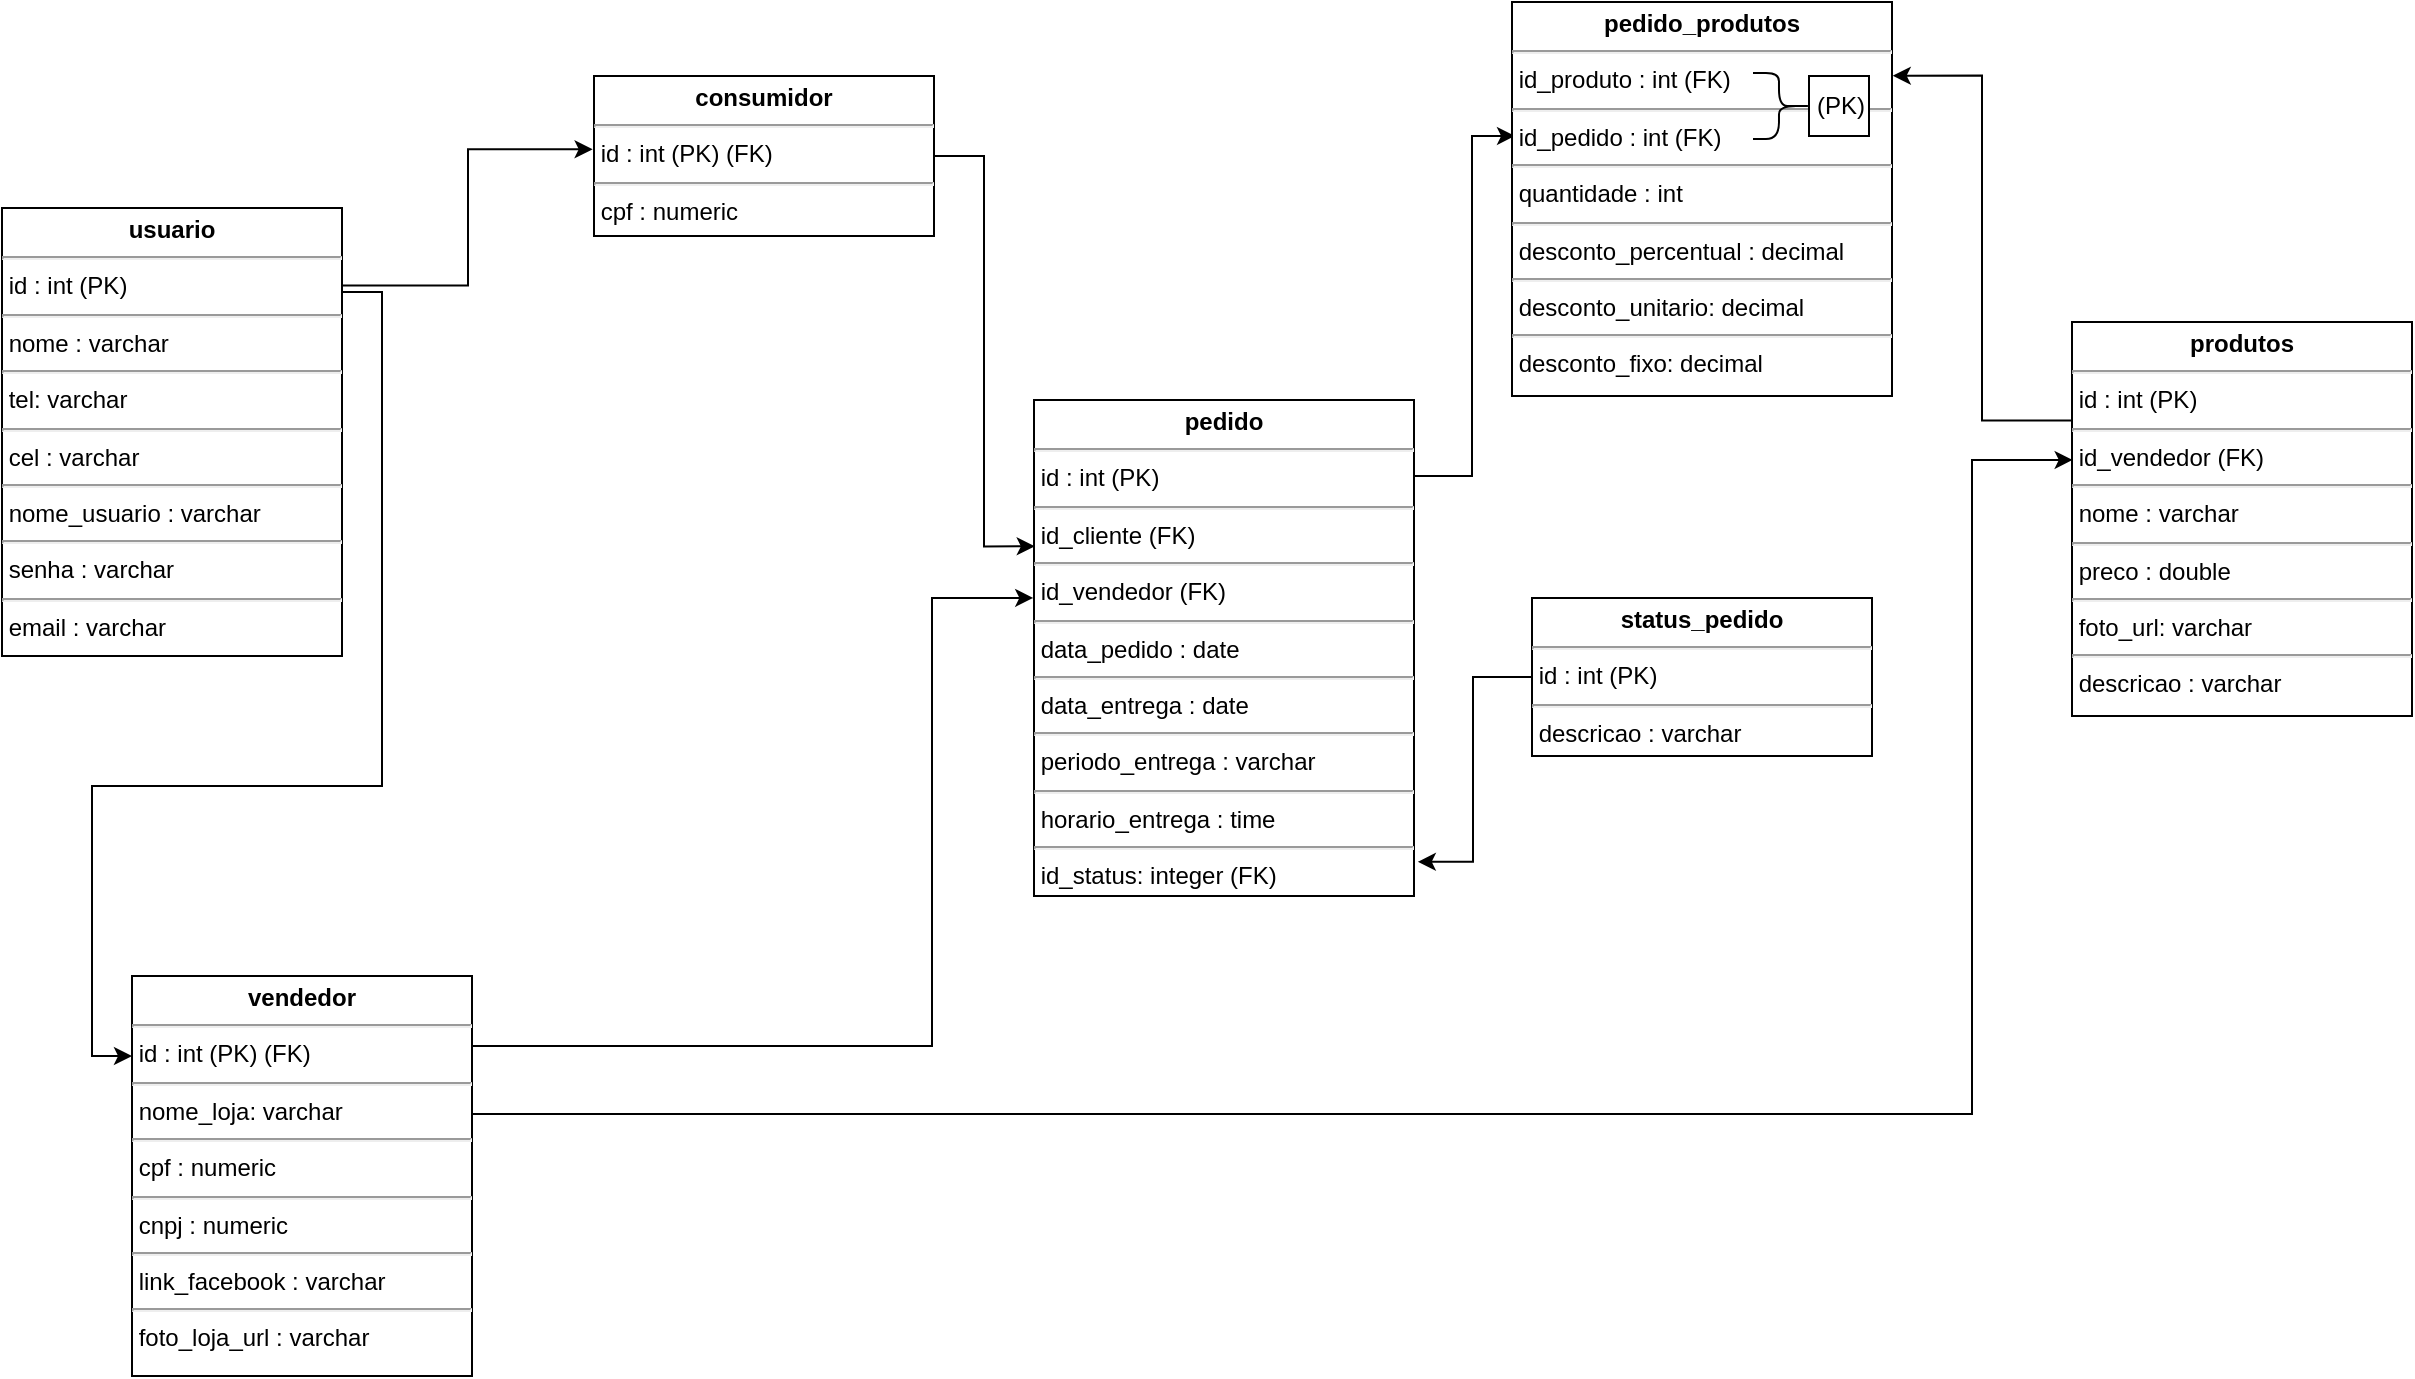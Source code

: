 <mxfile version="10.6.3" type="device"><diagram id="AHAzjyHmTzMmHfj9EqrP" name="Modelo Relacional"><mxGraphModel dx="2060" dy="1927" grid="1" gridSize="10" guides="1" tooltips="1" connect="1" arrows="1" fold="1" page="1" pageScale="1" pageWidth="850" pageHeight="1100" math="0" shadow="0"><root><mxCell id="0"/><mxCell id="1" parent="0"/><mxCell id="BGT9YqIauKsKYkee7jTr-20" style="edgeStyle=orthogonalEdgeStyle;rounded=0;orthogonalLoop=1;jettySize=auto;html=1;entryX=0.008;entryY=0.34;entryDx=0;entryDy=0;entryPerimeter=0;" parent="1" target="BGT9YqIauKsKYkee7jTr-3" edge="1"><mxGeometry relative="1" as="geometry"><mxPoint x="131" y="180" as="sourcePoint"/><Array as="points"><mxPoint x="160" y="180"/><mxPoint x="160" y="10"/></Array></mxGeometry></mxCell><mxCell id="BGT9YqIauKsKYkee7jTr-1" value="&lt;p style=&quot;margin: 0px ; margin-top: 4px ; text-align: center&quot;&gt;&lt;b&gt;pedido&lt;/b&gt;&lt;/p&gt;&lt;hr&gt;&amp;nbsp;id : int (PK)&amp;nbsp;&lt;hr&gt;&amp;nbsp;id_cliente (FK)&lt;hr&gt;&amp;nbsp;id_vendedor (FK)&lt;hr&gt;&amp;nbsp;data_pedido : date&lt;hr&gt;&amp;nbsp;data_entrega : date&lt;hr&gt;&amp;nbsp;periodo_entrega : varchar&lt;hr&gt;&amp;nbsp;horario_entrega : time&lt;hr&gt;&amp;nbsp;id_status: integer (FK)" style="verticalAlign=top;align=left;overflow=fill;fontSize=12;fontFamily=Helvetica;html=1;" parent="1" vertex="1"><mxGeometry x="-59" y="142" width="190" height="248" as="geometry"/></mxCell><mxCell id="BGT9YqIauKsKYkee7jTr-3" value="&lt;p style=&quot;margin: 0px ; margin-top: 4px ; text-align: center&quot;&gt;&lt;b&gt;pedido_produtos&lt;/b&gt;&lt;/p&gt;&lt;hr&gt;&amp;nbsp;id_produto : int (FK)&lt;br&gt;&lt;hr&gt;&amp;nbsp;id_pedido : int (FK)&lt;hr&gt;&amp;nbsp;quantidade : int&lt;hr&gt;&amp;nbsp;desconto_percentual : decimal&lt;hr&gt;&amp;nbsp;desconto_unitario: decimal&lt;hr&gt;&amp;nbsp;desconto_fixo: decimal&lt;br&gt;" style="verticalAlign=top;align=left;overflow=fill;fontSize=12;fontFamily=Helvetica;html=1;" parent="1" vertex="1"><mxGeometry x="180" y="-57" width="190" height="197" as="geometry"/></mxCell><mxCell id="BGT9YqIauKsKYkee7jTr-4" value="(PK)&lt;br&gt;" style="html=1;" parent="1" vertex="1"><mxGeometry x="328.5" y="-20" width="30" height="30" as="geometry"/></mxCell><mxCell id="BGT9YqIauKsKYkee7jTr-18" style="edgeStyle=orthogonalEdgeStyle;rounded=0;orthogonalLoop=1;jettySize=auto;html=1;exitX=0;exitY=0.25;exitDx=0;exitDy=0;entryX=1.002;entryY=0.187;entryDx=0;entryDy=0;entryPerimeter=0;" parent="1" source="BGT9YqIauKsKYkee7jTr-5" target="BGT9YqIauKsKYkee7jTr-3" edge="1"><mxGeometry relative="1" as="geometry"/></mxCell><mxCell id="BGT9YqIauKsKYkee7jTr-5" value="&lt;p style=&quot;margin: 0px ; margin-top: 4px ; text-align: center&quot;&gt;&lt;b&gt;produtos&lt;/b&gt;&lt;/p&gt;&lt;hr&gt;&amp;nbsp;id : int (PK)&lt;hr&gt;&amp;nbsp;id_vendedor (FK)&lt;hr&gt;&amp;nbsp;nome : varchar&lt;hr&gt;&amp;nbsp;preco : double&lt;hr&gt;&amp;nbsp;foto_url: varchar&lt;hr&gt;&amp;nbsp;descricao : varchar" style="verticalAlign=top;align=left;overflow=fill;fontSize=12;fontFamily=Helvetica;html=1;" parent="1" vertex="1"><mxGeometry x="460" y="103" width="170" height="197" as="geometry"/></mxCell><mxCell id="BGT9YqIauKsKYkee7jTr-9" value="" style="shape=curlyBracket;whiteSpace=wrap;html=1;rounded=1;direction=west;size=0.567;" parent="1" vertex="1"><mxGeometry x="300.5" y="-21.5" width="30" height="33" as="geometry"/></mxCell><mxCell id="BGT9YqIauKsKYkee7jTr-37" style="edgeStyle=orthogonalEdgeStyle;rounded=0;orthogonalLoop=1;jettySize=auto;html=1;exitX=1;exitY=0.5;exitDx=0;exitDy=0;entryX=0.002;entryY=0.295;entryDx=0;entryDy=0;entryPerimeter=0;" parent="1" source="BGT9YqIauKsKYkee7jTr-26" target="BGT9YqIauKsKYkee7jTr-1" edge="1"><mxGeometry relative="1" as="geometry"/></mxCell><mxCell id="BGT9YqIauKsKYkee7jTr-26" value="&lt;p style=&quot;margin: 0px ; margin-top: 4px ; text-align: center&quot;&gt;&lt;b&gt;consumidor&lt;/b&gt;&lt;/p&gt;&lt;hr&gt;&amp;nbsp;id : int (PK) (FK)&lt;hr&gt;&amp;nbsp;cpf : numeric" style="verticalAlign=top;align=left;overflow=fill;fontSize=12;fontFamily=Helvetica;html=1;" parent="1" vertex="1"><mxGeometry x="-279" y="-20" width="170" height="80" as="geometry"/></mxCell><mxCell id="BGT9YqIauKsKYkee7jTr-30" style="edgeStyle=orthogonalEdgeStyle;rounded=0;orthogonalLoop=1;jettySize=auto;html=1;exitX=1;exitY=0.25;exitDx=0;exitDy=0;entryX=-0.002;entryY=0.399;entryDx=0;entryDy=0;entryPerimeter=0;" parent="1" source="BGT9YqIauKsKYkee7jTr-28" target="BGT9YqIauKsKYkee7jTr-1" edge="1"><mxGeometry relative="1" as="geometry"><mxPoint x="-70" y="240" as="targetPoint"/><Array as="points"><mxPoint x="-110" y="465"/><mxPoint x="-110" y="241"/></Array></mxGeometry></mxCell><mxCell id="BGT9YqIauKsKYkee7jTr-48" style="edgeStyle=orthogonalEdgeStyle;rounded=0;orthogonalLoop=1;jettySize=auto;html=1;exitX=1;exitY=0.5;exitDx=0;exitDy=0;entryX=0.002;entryY=0.35;entryDx=0;entryDy=0;entryPerimeter=0;" parent="1" source="BGT9YqIauKsKYkee7jTr-28" target="BGT9YqIauKsKYkee7jTr-5" edge="1"><mxGeometry relative="1" as="geometry"><mxPoint x="440" y="171" as="targetPoint"/><Array as="points"><mxPoint x="-340" y="499"/><mxPoint x="410" y="499"/><mxPoint x="410" y="172"/></Array></mxGeometry></mxCell><mxCell id="BGT9YqIauKsKYkee7jTr-28" value="&lt;p style=&quot;margin: 0px ; margin-top: 4px ; text-align: center&quot;&gt;&lt;b&gt;vendedor&lt;/b&gt;&lt;/p&gt;&lt;hr&gt;&amp;nbsp;id : int (PK) (FK)&lt;hr&gt;&amp;nbsp;nome_loja: varchar&lt;hr&gt;&amp;nbsp;cpf : numeric&lt;hr&gt;&amp;nbsp;cnpj : numeric&lt;hr&gt;&amp;nbsp;link_facebook : varchar&amp;nbsp;&lt;hr&gt;&amp;nbsp;foto_loja_url : varchar" style="verticalAlign=top;align=left;overflow=fill;fontSize=12;fontFamily=Helvetica;html=1;" parent="1" vertex="1"><mxGeometry x="-510" y="430" width="170" height="200" as="geometry"/></mxCell><mxCell id="BGT9YqIauKsKYkee7jTr-34" style="edgeStyle=orthogonalEdgeStyle;rounded=0;orthogonalLoop=1;jettySize=auto;html=1;exitX=0.997;exitY=0.215;exitDx=0;exitDy=0;exitPerimeter=0;" parent="1" source="BGT9YqIauKsKYkee7jTr-31" edge="1"><mxGeometry relative="1" as="geometry"><mxPoint x="-370" y="90" as="sourcePoint"/><mxPoint x="-510" y="470" as="targetPoint"/><Array as="points"><mxPoint x="-385" y="88"/><mxPoint x="-385" y="335"/><mxPoint x="-530" y="335"/><mxPoint x="-530" y="470"/></Array></mxGeometry></mxCell><mxCell id="BGT9YqIauKsKYkee7jTr-36" style="edgeStyle=orthogonalEdgeStyle;rounded=0;orthogonalLoop=1;jettySize=auto;html=1;entryX=-0.004;entryY=0.458;entryDx=0;entryDy=0;entryPerimeter=0;exitX=1.001;exitY=0.173;exitDx=0;exitDy=0;exitPerimeter=0;" parent="1" source="BGT9YqIauKsKYkee7jTr-31" target="BGT9YqIauKsKYkee7jTr-26" edge="1"><mxGeometry relative="1" as="geometry"><mxPoint x="-400" y="80" as="sourcePoint"/><mxPoint x="-139.5" y="-87.5" as="targetPoint"/></mxGeometry></mxCell><mxCell id="BGT9YqIauKsKYkee7jTr-31" value="&lt;p style=&quot;margin: 0px ; margin-top: 4px ; text-align: center&quot;&gt;&lt;b&gt;usuario&lt;/b&gt;&lt;/p&gt;&lt;hr&gt;&amp;nbsp;id : int (PK)&lt;hr&gt;&amp;nbsp;nome : varchar&lt;hr&gt;&amp;nbsp;tel: varchar&lt;hr&gt;&amp;nbsp;cel : varchar&lt;hr&gt;&amp;nbsp;nome_usuario : varchar&lt;hr&gt;&amp;nbsp;senha : varchar&lt;hr&gt;&amp;nbsp;email : varchar" style="verticalAlign=top;align=left;overflow=fill;fontSize=12;fontFamily=Helvetica;html=1;" parent="1" vertex="1"><mxGeometry x="-575" y="46" width="170" height="224" as="geometry"/></mxCell><mxCell id="BGT9YqIauKsKYkee7jTr-43" style="edgeStyle=orthogonalEdgeStyle;rounded=0;orthogonalLoop=1;jettySize=auto;html=1;exitX=0;exitY=0.5;exitDx=0;exitDy=0;entryX=1.01;entryY=0.931;entryDx=0;entryDy=0;entryPerimeter=0;" parent="1" source="BGT9YqIauKsKYkee7jTr-39" target="BGT9YqIauKsKYkee7jTr-1" edge="1"><mxGeometry relative="1" as="geometry"/></mxCell><mxCell id="BGT9YqIauKsKYkee7jTr-39" value="&lt;p style=&quot;margin: 0px ; margin-top: 4px ; text-align: center&quot;&gt;&lt;b&gt;status_pedido&lt;/b&gt;&lt;/p&gt;&lt;hr&gt;&amp;nbsp;id : int (PK)&lt;hr&gt;&amp;nbsp;descricao : varchar" style="verticalAlign=top;align=left;overflow=fill;fontSize=12;fontFamily=Helvetica;html=1;" parent="1" vertex="1"><mxGeometry x="190" y="241" width="170" height="79" as="geometry"/></mxCell></root></mxGraphModel></diagram><diagram id="TiMBIbNIpem0XrNUydBZ" name="Endpoints"><mxGraphModel dx="847" dy="628" grid="1" gridSize="10" guides="1" tooltips="1" connect="1" arrows="1" fold="1" page="1" pageScale="1" pageWidth="850" pageHeight="1100" math="0" shadow="0"><root><mxCell id="uWPoKluy8xzNSeGh0tdH-0"/><mxCell id="uWPoKluy8xzNSeGh0tdH-1" parent="uWPoKluy8xzNSeGh0tdH-0"/></root></mxGraphModel></diagram></mxfile>